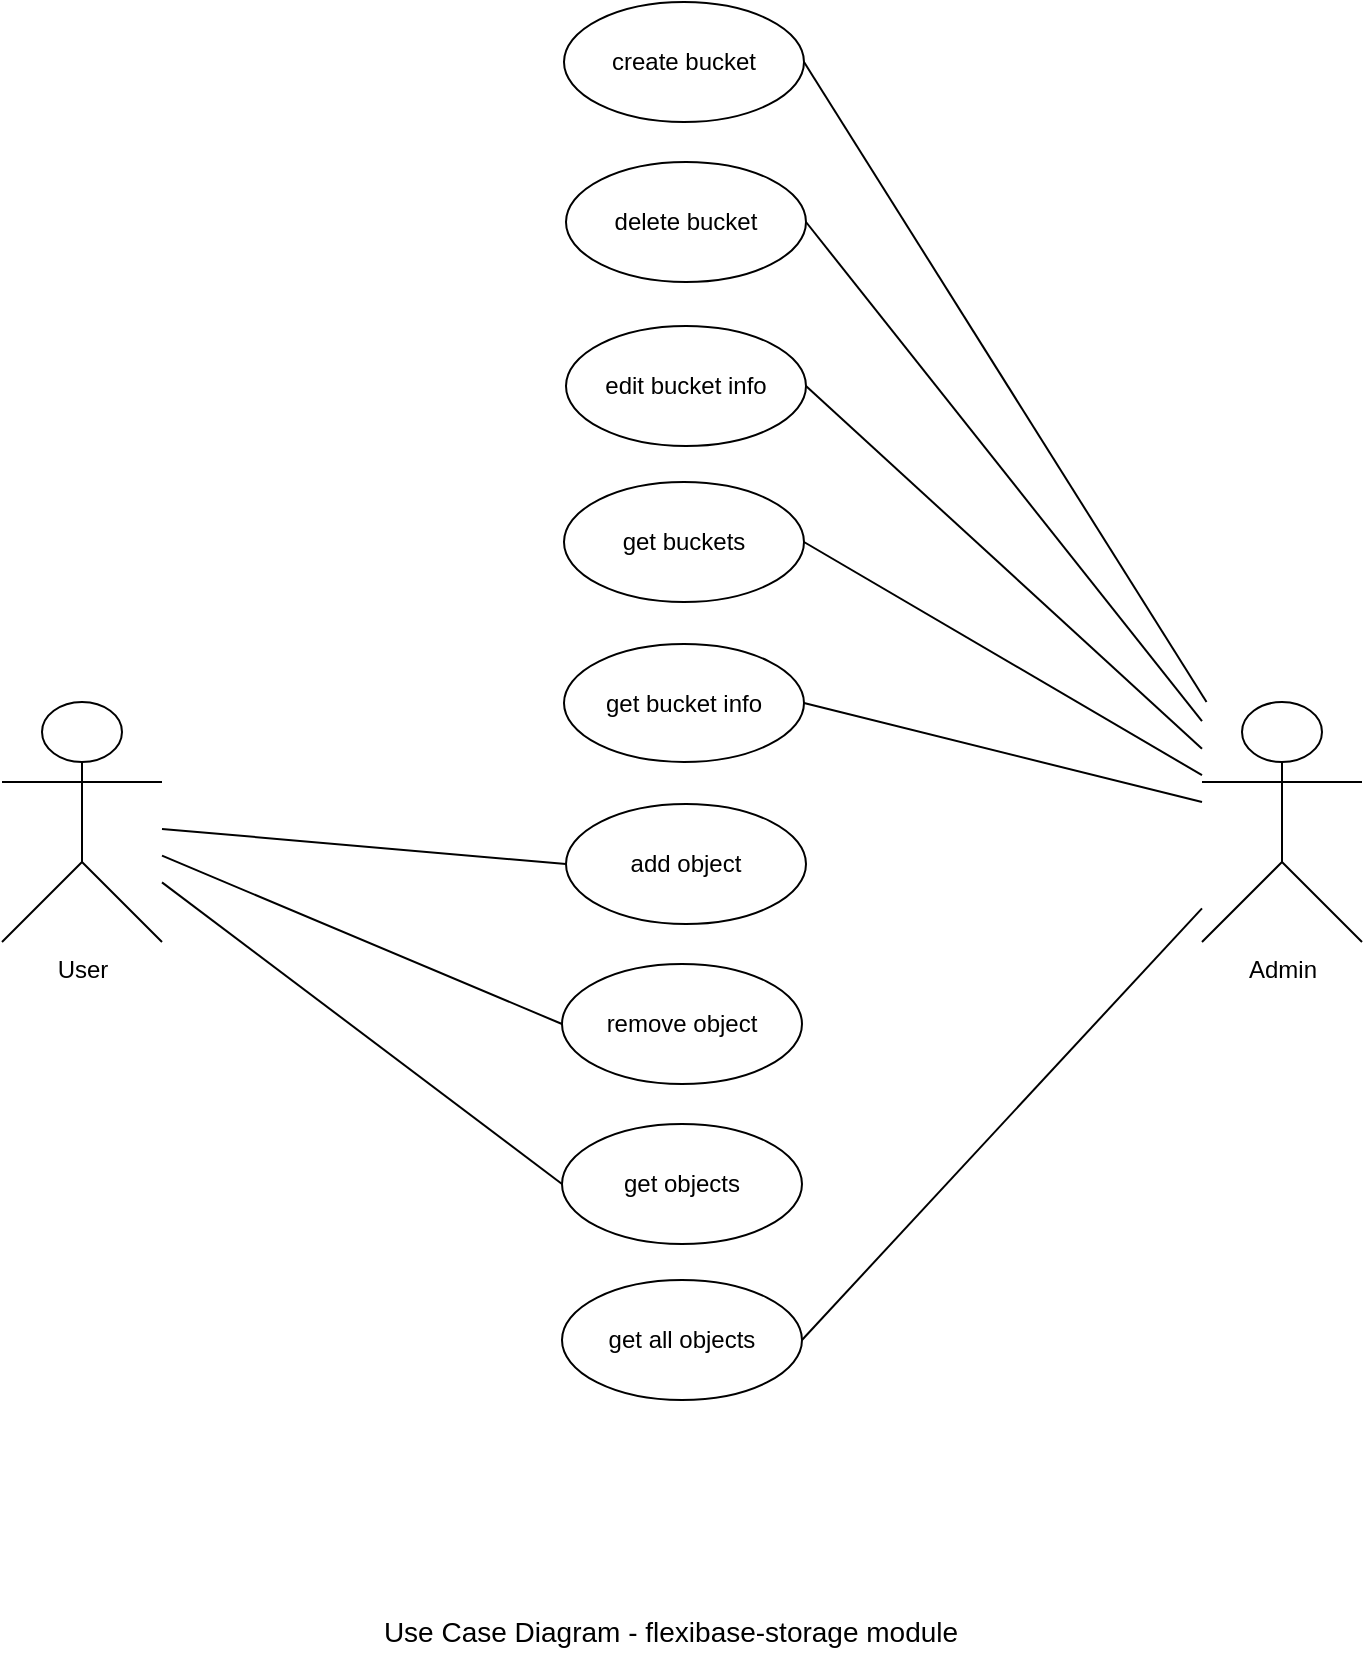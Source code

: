 <mxfile version="24.8.1">
  <diagram name="Page-1" id="nG5Lf46U3G_AB2WQUIO0">
    <mxGraphModel dx="1050" dy="609" grid="1" gridSize="10" guides="1" tooltips="1" connect="1" arrows="1" fold="1" page="1" pageScale="1" pageWidth="827" pageHeight="1169" math="0" shadow="0">
      <root>
        <mxCell id="0" />
        <mxCell id="1" parent="0" />
        <mxCell id="rVXt2I2E3oL4A_mwTCk6-1" value="User" style="shape=umlActor;verticalLabelPosition=bottom;verticalAlign=top;html=1;outlineConnect=0;" vertex="1" parent="1">
          <mxGeometry x="80" y="520" width="80" height="120" as="geometry" />
        </mxCell>
        <mxCell id="rVXt2I2E3oL4A_mwTCk6-2" value="Admin" style="shape=umlActor;verticalLabelPosition=bottom;verticalAlign=top;html=1;outlineConnect=0;" vertex="1" parent="1">
          <mxGeometry x="680" y="520" width="80" height="120" as="geometry" />
        </mxCell>
        <mxCell id="rVXt2I2E3oL4A_mwTCk6-3" value="create bucket" style="ellipse;whiteSpace=wrap;html=1;align=center;" vertex="1" parent="1">
          <mxGeometry x="361" y="170" width="120" height="60" as="geometry" />
        </mxCell>
        <mxCell id="rVXt2I2E3oL4A_mwTCk6-4" value="delete bucket" style="ellipse;whiteSpace=wrap;html=1;align=center;" vertex="1" parent="1">
          <mxGeometry x="362" y="250" width="120" height="60" as="geometry" />
        </mxCell>
        <mxCell id="rVXt2I2E3oL4A_mwTCk6-5" value="edit bucket info" style="ellipse;whiteSpace=wrap;html=1;align=center;" vertex="1" parent="1">
          <mxGeometry x="362" y="332" width="120" height="60" as="geometry" />
        </mxCell>
        <mxCell id="rVXt2I2E3oL4A_mwTCk6-6" value="add object" style="ellipse;whiteSpace=wrap;html=1;align=center;" vertex="1" parent="1">
          <mxGeometry x="362" y="571" width="120" height="60" as="geometry" />
        </mxCell>
        <mxCell id="rVXt2I2E3oL4A_mwTCk6-7" value="remove object" style="ellipse;whiteSpace=wrap;html=1;align=center;" vertex="1" parent="1">
          <mxGeometry x="360" y="651" width="120" height="60" as="geometry" />
        </mxCell>
        <mxCell id="rVXt2I2E3oL4A_mwTCk6-8" value="" style="endArrow=none;html=1;rounded=0;entryX=1;entryY=0.5;entryDx=0;entryDy=0;" edge="1" parent="1" source="rVXt2I2E3oL4A_mwTCk6-2" target="rVXt2I2E3oL4A_mwTCk6-3">
          <mxGeometry relative="1" as="geometry">
            <mxPoint x="340" y="290" as="sourcePoint" />
            <mxPoint x="500" y="290" as="targetPoint" />
          </mxGeometry>
        </mxCell>
        <mxCell id="rVXt2I2E3oL4A_mwTCk6-10" value="" style="endArrow=none;html=1;rounded=0;entryX=1;entryY=0.5;entryDx=0;entryDy=0;" edge="1" parent="1" source="rVXt2I2E3oL4A_mwTCk6-2" target="rVXt2I2E3oL4A_mwTCk6-5">
          <mxGeometry relative="1" as="geometry">
            <mxPoint x="340" y="470" as="sourcePoint" />
            <mxPoint x="500" y="470" as="targetPoint" />
          </mxGeometry>
        </mxCell>
        <mxCell id="rVXt2I2E3oL4A_mwTCk6-11" value="" style="endArrow=none;html=1;rounded=0;entryX=0;entryY=0.5;entryDx=0;entryDy=0;" edge="1" parent="1" source="rVXt2I2E3oL4A_mwTCk6-1" target="rVXt2I2E3oL4A_mwTCk6-6">
          <mxGeometry relative="1" as="geometry">
            <mxPoint x="340" y="470" as="sourcePoint" />
            <mxPoint x="500" y="470" as="targetPoint" />
          </mxGeometry>
        </mxCell>
        <mxCell id="rVXt2I2E3oL4A_mwTCk6-12" value="" style="endArrow=none;html=1;rounded=0;entryX=0;entryY=0.5;entryDx=0;entryDy=0;" edge="1" parent="1" source="rVXt2I2E3oL4A_mwTCk6-1" target="rVXt2I2E3oL4A_mwTCk6-7">
          <mxGeometry relative="1" as="geometry">
            <mxPoint x="340" y="470" as="sourcePoint" />
            <mxPoint x="500" y="470" as="targetPoint" />
          </mxGeometry>
        </mxCell>
        <mxCell id="rVXt2I2E3oL4A_mwTCk6-13" value="" style="endArrow=none;html=1;rounded=0;exitX=1;exitY=0.5;exitDx=0;exitDy=0;" edge="1" parent="1" source="rVXt2I2E3oL4A_mwTCk6-4" target="rVXt2I2E3oL4A_mwTCk6-2">
          <mxGeometry relative="1" as="geometry">
            <mxPoint x="340" y="560" as="sourcePoint" />
            <mxPoint x="500" y="560" as="targetPoint" />
          </mxGeometry>
        </mxCell>
        <mxCell id="rVXt2I2E3oL4A_mwTCk6-14" value="get objects" style="ellipse;whiteSpace=wrap;html=1;align=center;" vertex="1" parent="1">
          <mxGeometry x="360" y="731" width="120" height="60" as="geometry" />
        </mxCell>
        <mxCell id="rVXt2I2E3oL4A_mwTCk6-15" value="get all objects" style="ellipse;whiteSpace=wrap;html=1;align=center;" vertex="1" parent="1">
          <mxGeometry x="360" y="809" width="120" height="60" as="geometry" />
        </mxCell>
        <mxCell id="rVXt2I2E3oL4A_mwTCk6-17" value="" style="endArrow=none;html=1;rounded=0;exitX=0;exitY=0.5;exitDx=0;exitDy=0;" edge="1" parent="1" source="rVXt2I2E3oL4A_mwTCk6-14" target="rVXt2I2E3oL4A_mwTCk6-1">
          <mxGeometry relative="1" as="geometry">
            <mxPoint x="340" y="720" as="sourcePoint" />
            <mxPoint x="500" y="720" as="targetPoint" />
          </mxGeometry>
        </mxCell>
        <mxCell id="rVXt2I2E3oL4A_mwTCk6-19" value="" style="endArrow=none;html=1;rounded=0;exitX=1;exitY=0.5;exitDx=0;exitDy=0;" edge="1" parent="1" source="rVXt2I2E3oL4A_mwTCk6-15" target="rVXt2I2E3oL4A_mwTCk6-2">
          <mxGeometry relative="1" as="geometry">
            <mxPoint x="340" y="710" as="sourcePoint" />
            <mxPoint x="500" y="710" as="targetPoint" />
          </mxGeometry>
        </mxCell>
        <mxCell id="rVXt2I2E3oL4A_mwTCk6-22" value="&lt;font style=&quot;font-size: 14px;&quot;&gt;Use Case Diagram - flexibase-storage module&lt;/font&gt;" style="text;html=1;align=center;verticalAlign=middle;resizable=0;points=[];autosize=1;strokeColor=none;fillColor=none;" vertex="1" parent="1">
          <mxGeometry x="259" y="970" width="310" height="30" as="geometry" />
        </mxCell>
        <mxCell id="rVXt2I2E3oL4A_mwTCk6-23" value="get buckets" style="ellipse;whiteSpace=wrap;html=1;align=center;" vertex="1" parent="1">
          <mxGeometry x="361" y="410" width="120" height="60" as="geometry" />
        </mxCell>
        <mxCell id="rVXt2I2E3oL4A_mwTCk6-24" value="get bucket info" style="ellipse;whiteSpace=wrap;html=1;align=center;" vertex="1" parent="1">
          <mxGeometry x="361" y="491" width="120" height="59" as="geometry" />
        </mxCell>
        <mxCell id="rVXt2I2E3oL4A_mwTCk6-27" value="" style="endArrow=none;html=1;rounded=0;exitX=1;exitY=0.5;exitDx=0;exitDy=0;" edge="1" parent="1" source="rVXt2I2E3oL4A_mwTCk6-24" target="rVXt2I2E3oL4A_mwTCk6-2">
          <mxGeometry relative="1" as="geometry">
            <mxPoint x="330" y="530" as="sourcePoint" />
            <mxPoint x="490" y="530" as="targetPoint" />
          </mxGeometry>
        </mxCell>
        <mxCell id="rVXt2I2E3oL4A_mwTCk6-28" value="" style="endArrow=none;html=1;rounded=0;exitX=1;exitY=0.5;exitDx=0;exitDy=0;" edge="1" parent="1" source="rVXt2I2E3oL4A_mwTCk6-23" target="rVXt2I2E3oL4A_mwTCk6-2">
          <mxGeometry relative="1" as="geometry">
            <mxPoint x="330" y="600" as="sourcePoint" />
            <mxPoint x="490" y="600" as="targetPoint" />
          </mxGeometry>
        </mxCell>
      </root>
    </mxGraphModel>
  </diagram>
</mxfile>
